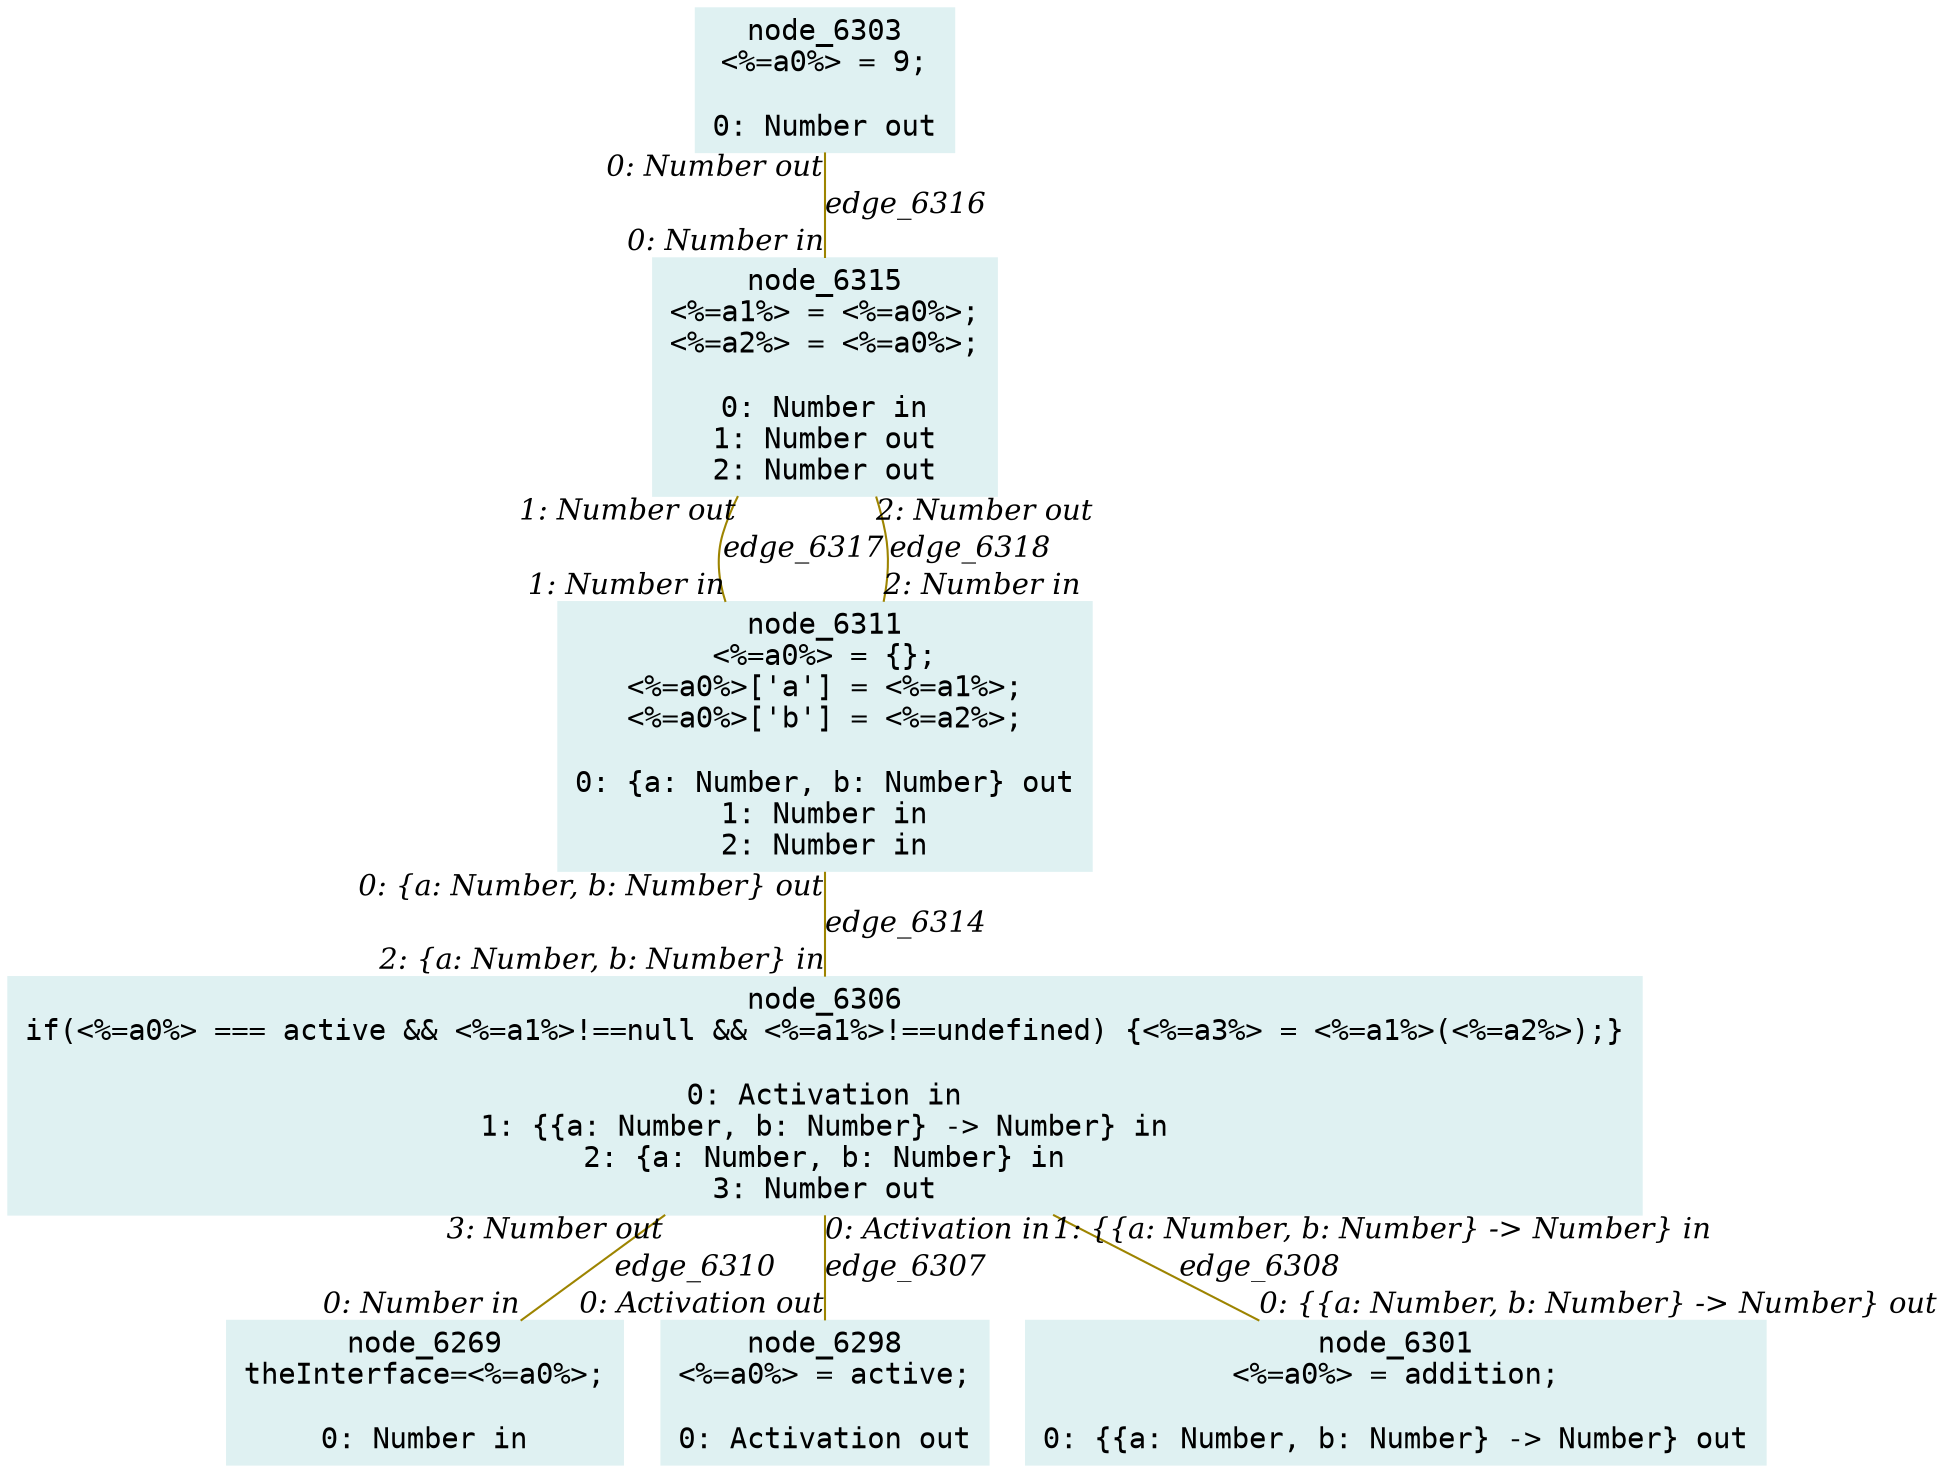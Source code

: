 digraph g{node_6269 [shape="box", style="filled", color="#dff1f2", fontname="Courier", label="node_6269
theInterface=<%=a0%>;

0: Number in" ]
node_6298 [shape="box", style="filled", color="#dff1f2", fontname="Courier", label="node_6298
<%=a0%> = active;

0: Activation out" ]
node_6301 [shape="box", style="filled", color="#dff1f2", fontname="Courier", label="node_6301
<%=a0%> = addition;

0: {{a: Number, b: Number} -> Number} out" ]
node_6303 [shape="box", style="filled", color="#dff1f2", fontname="Courier", label="node_6303
<%=a0%> = 9;

0: Number out" ]
node_6306 [shape="box", style="filled", color="#dff1f2", fontname="Courier", label="node_6306
if(<%=a0%> === active && <%=a1%>!==null && <%=a1%>!==undefined) {<%=a3%> = <%=a1%>(<%=a2%>);}

0: Activation in
1: {{a: Number, b: Number} -> Number} in
2: {a: Number, b: Number} in
3: Number out" ]
node_6311 [shape="box", style="filled", color="#dff1f2", fontname="Courier", label="node_6311
<%=a0%> = {};
<%=a0%>['a'] = <%=a1%>;
<%=a0%>['b'] = <%=a2%>;

0: {a: Number, b: Number} out
1: Number in
2: Number in" ]
node_6315 [shape="box", style="filled", color="#dff1f2", fontname="Courier", label="node_6315
<%=a1%> = <%=a0%>;
<%=a2%> = <%=a0%>;

0: Number in
1: Number out
2: Number out" ]
node_6306 -> node_6298 [dir=none, arrowHead=none, fontname="Times-Italic", arrowsize=1, color="#9d8400", label="edge_6307",  headlabel="0: Activation out", taillabel="0: Activation in" ]
node_6306 -> node_6301 [dir=none, arrowHead=none, fontname="Times-Italic", arrowsize=1, color="#9d8400", label="edge_6308",  headlabel="0: {{a: Number, b: Number} -> Number} out", taillabel="1: {{a: Number, b: Number} -> Number} in" ]
node_6306 -> node_6269 [dir=none, arrowHead=none, fontname="Times-Italic", arrowsize=1, color="#9d8400", label="edge_6310",  headlabel="0: Number in", taillabel="3: Number out" ]
node_6311 -> node_6306 [dir=none, arrowHead=none, fontname="Times-Italic", arrowsize=1, color="#9d8400", label="edge_6314",  headlabel="2: {a: Number, b: Number} in", taillabel="0: {a: Number, b: Number} out" ]
node_6303 -> node_6315 [dir=none, arrowHead=none, fontname="Times-Italic", arrowsize=1, color="#9d8400", label="edge_6316",  headlabel="0: Number in", taillabel="0: Number out" ]
node_6315 -> node_6311 [dir=none, arrowHead=none, fontname="Times-Italic", arrowsize=1, color="#9d8400", label="edge_6317",  headlabel="1: Number in", taillabel="1: Number out" ]
node_6315 -> node_6311 [dir=none, arrowHead=none, fontname="Times-Italic", arrowsize=1, color="#9d8400", label="edge_6318",  headlabel="2: Number in", taillabel="2: Number out" ]
}